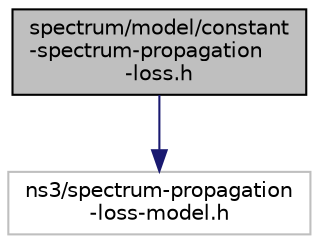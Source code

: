 digraph "spectrum/model/constant-spectrum-propagation-loss.h"
{
  edge [fontname="Helvetica",fontsize="10",labelfontname="Helvetica",labelfontsize="10"];
  node [fontname="Helvetica",fontsize="10",shape=record];
  Node1 [label="spectrum/model/constant\l-spectrum-propagation\l-loss.h",height=0.2,width=0.4,color="black", fillcolor="grey75", style="filled", fontcolor="black"];
  Node1 -> Node2 [color="midnightblue",fontsize="10",style="solid"];
  Node2 [label="ns3/spectrum-propagation\l-loss-model.h",height=0.2,width=0.4,color="grey75", fillcolor="white", style="filled"];
}
